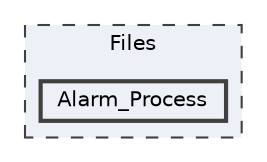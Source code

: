 digraph "Files/Alarm_Process"
{
 // LATEX_PDF_SIZE
  bgcolor="transparent";
  edge [fontname=Helvetica,fontsize=10,labelfontname=Helvetica,labelfontsize=10];
  node [fontname=Helvetica,fontsize=10,shape=box,height=0.2,width=0.4];
  compound=true
  subgraph clusterdir_8d93c22c2bc29a31b9caf9f001593817 {
    graph [ bgcolor="#edf0f7", pencolor="grey25", label="Files", fontname=Helvetica,fontsize=10 style="filled,dashed", URL="dir_8d93c22c2bc29a31b9caf9f001593817.html",tooltip=""]
  dir_67ca7e67a85af9938dc5a1e42e423088 [label="Alarm_Process", fillcolor="#edf0f7", color="grey25", style="filled,bold", URL="dir_67ca7e67a85af9938dc5a1e42e423088.html",tooltip=""];
  }
}
